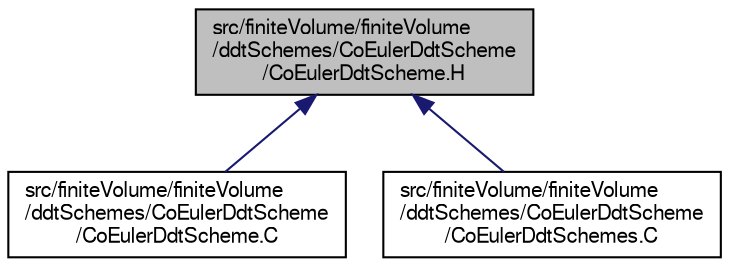 digraph "src/finiteVolume/finiteVolume/ddtSchemes/CoEulerDdtScheme/CoEulerDdtScheme.H"
{
  bgcolor="transparent";
  edge [fontname="FreeSans",fontsize="10",labelfontname="FreeSans",labelfontsize="10"];
  node [fontname="FreeSans",fontsize="10",shape=record];
  Node121 [label="src/finiteVolume/finiteVolume\l/ddtSchemes/CoEulerDdtScheme\l/CoEulerDdtScheme.H",height=0.2,width=0.4,color="black", fillcolor="grey75", style="filled", fontcolor="black"];
  Node121 -> Node122 [dir="back",color="midnightblue",fontsize="10",style="solid",fontname="FreeSans"];
  Node122 [label="src/finiteVolume/finiteVolume\l/ddtSchemes/CoEulerDdtScheme\l/CoEulerDdtScheme.C",height=0.2,width=0.4,color="black",URL="$a02837.html"];
  Node121 -> Node123 [dir="back",color="midnightblue",fontsize="10",style="solid",fontname="FreeSans"];
  Node123 [label="src/finiteVolume/finiteVolume\l/ddtSchemes/CoEulerDdtScheme\l/CoEulerDdtSchemes.C",height=0.2,width=0.4,color="black",URL="$a02843.html"];
}
